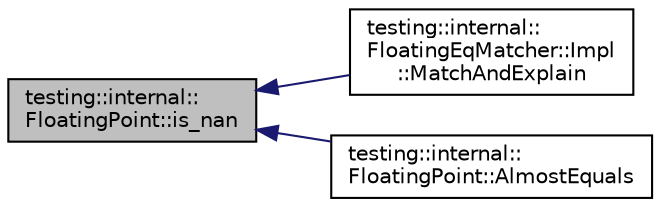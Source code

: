 digraph "testing::internal::FloatingPoint::is_nan"
{
  edge [fontname="Helvetica",fontsize="10",labelfontname="Helvetica",labelfontsize="10"];
  node [fontname="Helvetica",fontsize="10",shape=record];
  rankdir="LR";
  Node16 [label="testing::internal::\lFloatingPoint::is_nan",height=0.2,width=0.4,color="black", fillcolor="grey75", style="filled", fontcolor="black"];
  Node16 -> Node17 [dir="back",color="midnightblue",fontsize="10",style="solid",fontname="Helvetica"];
  Node17 [label="testing::internal::\lFloatingEqMatcher::Impl\l::MatchAndExplain",height=0.2,width=0.4,color="black", fillcolor="white", style="filled",URL="$dc/db4/classtesting_1_1internal_1_1_floating_eq_matcher_1_1_impl.html#a4ce47c481fdc4973ed671a492f455f99"];
  Node16 -> Node18 [dir="back",color="midnightblue",fontsize="10",style="solid",fontname="Helvetica"];
  Node18 [label="testing::internal::\lFloatingPoint::AlmostEquals",height=0.2,width=0.4,color="black", fillcolor="white", style="filled",URL="$d2/d56/classtesting_1_1internal_1_1_floating_point.html#a965214c1af2f9ac5adb1393794aa81e5"];
}
